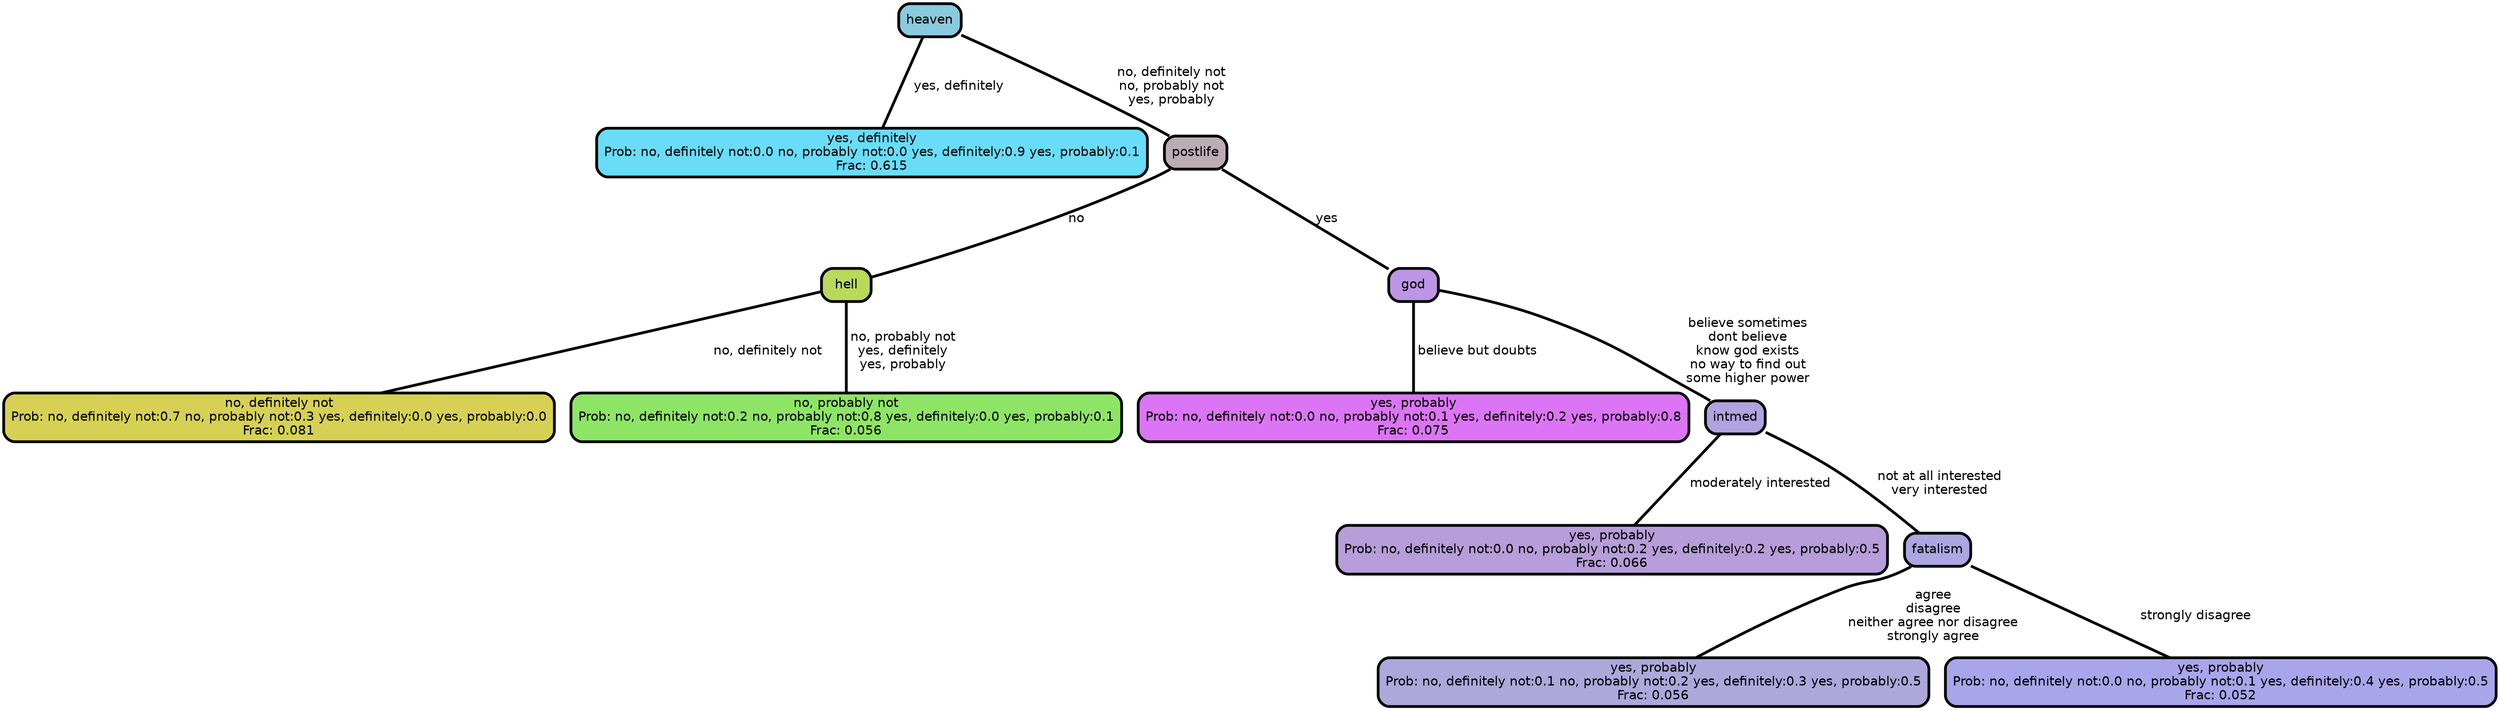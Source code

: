 graph Tree {
node [shape=box, style="filled, rounded",color="black",penwidth="3",fontcolor="black",                 fontname=helvetica] ;
graph [ranksep="0 equally", splines=straight,                 bgcolor=transparent, dpi=200] ;
edge [fontname=helvetica, color=black] ;
0 [label="yes, definitely
Prob: no, definitely not:0.0 no, probably not:0.0 yes, definitely:0.9 yes, probably:0.1
Frac: 0.615", fillcolor="#69dcf7"] ;
1 [label="heaven", fillcolor="#89cadd"] ;
2 [label="no, definitely not
Prob: no, definitely not:0.7 no, probably not:0.3 yes, definitely:0.0 yes, probably:0.0
Frac: 0.081", fillcolor="#d6d155"] ;
3 [label="hell", fillcolor="#b9d95b"] ;
4 [label="no, probably not
Prob: no, definitely not:0.2 no, probably not:0.8 yes, definitely:0.0 yes, probably:0.1
Frac: 0.056", fillcolor="#8ee565"] ;
5 [label="postlife", fillcolor="#bcadb4"] ;
6 [label="yes, probably
Prob: no, definitely not:0.0 no, probably not:0.1 yes, definitely:0.2 yes, probably:0.8
Frac: 0.075", fillcolor="#dc75f5"] ;
7 [label="god", fillcolor="#bd95e5"] ;
8 [label="yes, probably
Prob: no, definitely not:0.0 no, probably not:0.2 yes, definitely:0.2 yes, probably:0.5
Frac: 0.066", fillcolor="#b79dd9"] ;
9 [label="intmed", fillcolor="#b0a3df"] ;
10 [label="yes, probably
Prob: no, definitely not:0.1 no, probably not:0.2 yes, definitely:0.3 yes, probably:0.5
Frac: 0.056", fillcolor="#aea7db"] ;
11 [label="fatalism", fillcolor="#aca6e2"] ;
12 [label="yes, probably
Prob: no, definitely not:0.0 no, probably not:0.1 yes, definitely:0.4 yes, probably:0.5
Frac: 0.052", fillcolor="#a9a5ea"] ;
1 -- 0 [label=" yes, definitely",penwidth=3] ;
1 -- 5 [label=" no, definitely not\n no, probably not\n yes, probably",penwidth=3] ;
3 -- 2 [label=" no, definitely not",penwidth=3] ;
3 -- 4 [label=" no, probably not\n yes, definitely\n yes, probably",penwidth=3] ;
5 -- 3 [label=" no",penwidth=3] ;
5 -- 7 [label=" yes",penwidth=3] ;
7 -- 6 [label=" believe but doubts",penwidth=3] ;
7 -- 9 [label=" believe sometimes\n dont believe\n know god exists\n no way to find out\n some higher power",penwidth=3] ;
9 -- 8 [label=" moderately interested",penwidth=3] ;
9 -- 11 [label=" not at all interested\n very interested",penwidth=3] ;
11 -- 10 [label=" agree\n disagree\n neither agree nor disagree\n strongly agree",penwidth=3] ;
11 -- 12 [label=" strongly disagree",penwidth=3] ;
{rank = same;}}